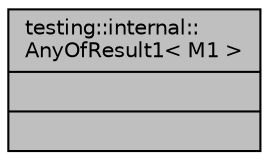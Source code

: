 digraph "testing::internal::AnyOfResult1&lt; M1 &gt;"
{
  edge [fontname="Helvetica",fontsize="10",labelfontname="Helvetica",labelfontsize="10"];
  node [fontname="Helvetica",fontsize="10",shape=record];
  Node1 [label="{testing::internal::\lAnyOfResult1\< M1 \>\n||}",height=0.2,width=0.4,color="black", fillcolor="grey75", style="filled", fontcolor="black"];
}
